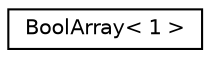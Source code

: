 digraph "Graphical Class Hierarchy"
{
 // LATEX_PDF_SIZE
  edge [fontname="Helvetica",fontsize="10",labelfontname="Helvetica",labelfontsize="10"];
  node [fontname="Helvetica",fontsize="10",shape=record];
  rankdir="LR";
  Node0 [label="BoolArray\< 1 \>",height=0.2,width=0.4,color="black", fillcolor="white", style="filled",URL="$class_swig_1_1_bool_array.html",tooltip=" "];
}
